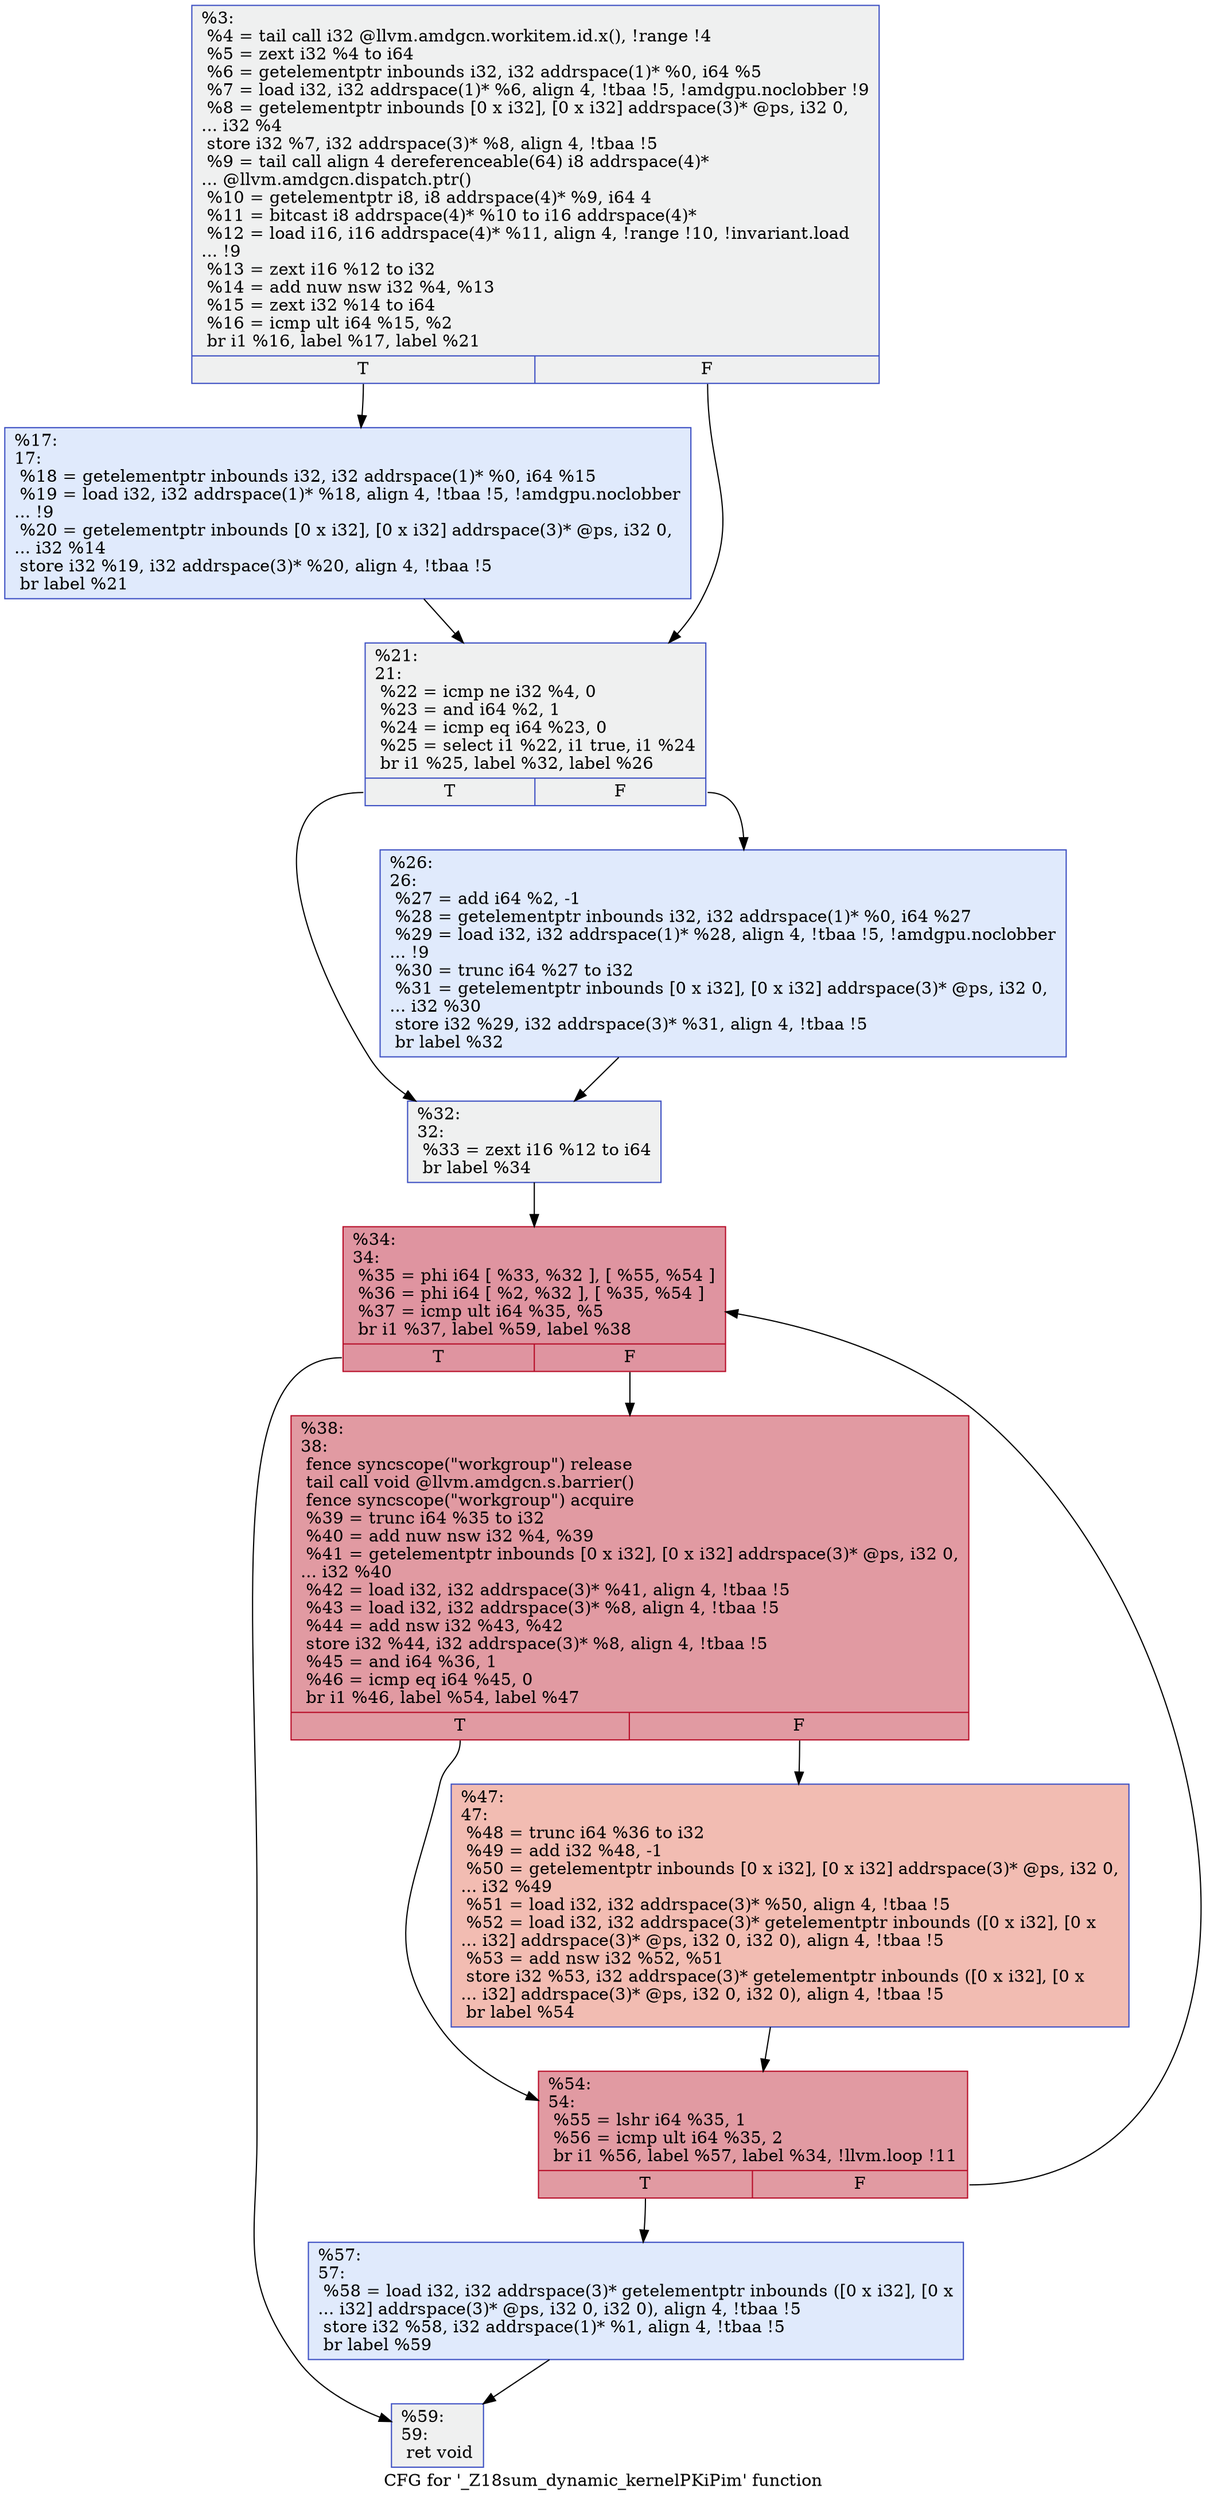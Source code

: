 digraph "CFG for '_Z18sum_dynamic_kernelPKiPim' function" {
	label="CFG for '_Z18sum_dynamic_kernelPKiPim' function";

	Node0x4d80280 [shape=record,color="#3d50c3ff", style=filled, fillcolor="#dbdcde70",label="{%3:\l  %4 = tail call i32 @llvm.amdgcn.workitem.id.x(), !range !4\l  %5 = zext i32 %4 to i64\l  %6 = getelementptr inbounds i32, i32 addrspace(1)* %0, i64 %5\l  %7 = load i32, i32 addrspace(1)* %6, align 4, !tbaa !5, !amdgpu.noclobber !9\l  %8 = getelementptr inbounds [0 x i32], [0 x i32] addrspace(3)* @ps, i32 0,\l... i32 %4\l  store i32 %7, i32 addrspace(3)* %8, align 4, !tbaa !5\l  %9 = tail call align 4 dereferenceable(64) i8 addrspace(4)*\l... @llvm.amdgcn.dispatch.ptr()\l  %10 = getelementptr i8, i8 addrspace(4)* %9, i64 4\l  %11 = bitcast i8 addrspace(4)* %10 to i16 addrspace(4)*\l  %12 = load i16, i16 addrspace(4)* %11, align 4, !range !10, !invariant.load\l... !9\l  %13 = zext i16 %12 to i32\l  %14 = add nuw nsw i32 %4, %13\l  %15 = zext i32 %14 to i64\l  %16 = icmp ult i64 %15, %2\l  br i1 %16, label %17, label %21\l|{<s0>T|<s1>F}}"];
	Node0x4d80280:s0 -> Node0x4d81bb0;
	Node0x4d80280:s1 -> Node0x4d83140;
	Node0x4d81bb0 [shape=record,color="#3d50c3ff", style=filled, fillcolor="#b9d0f970",label="{%17:\l17:                                               \l  %18 = getelementptr inbounds i32, i32 addrspace(1)* %0, i64 %15\l  %19 = load i32, i32 addrspace(1)* %18, align 4, !tbaa !5, !amdgpu.noclobber\l... !9\l  %20 = getelementptr inbounds [0 x i32], [0 x i32] addrspace(3)* @ps, i32 0,\l... i32 %14\l  store i32 %19, i32 addrspace(3)* %20, align 4, !tbaa !5\l  br label %21\l}"];
	Node0x4d81bb0 -> Node0x4d83140;
	Node0x4d83140 [shape=record,color="#3d50c3ff", style=filled, fillcolor="#dbdcde70",label="{%21:\l21:                                               \l  %22 = icmp ne i32 %4, 0\l  %23 = and i64 %2, 1\l  %24 = icmp eq i64 %23, 0\l  %25 = select i1 %22, i1 true, i1 %24\l  br i1 %25, label %32, label %26\l|{<s0>T|<s1>F}}"];
	Node0x4d83140:s0 -> Node0x4d83820;
	Node0x4d83140:s1 -> Node0x4d83870;
	Node0x4d83870 [shape=record,color="#3d50c3ff", style=filled, fillcolor="#b9d0f970",label="{%26:\l26:                                               \l  %27 = add i64 %2, -1\l  %28 = getelementptr inbounds i32, i32 addrspace(1)* %0, i64 %27\l  %29 = load i32, i32 addrspace(1)* %28, align 4, !tbaa !5, !amdgpu.noclobber\l... !9\l  %30 = trunc i64 %27 to i32\l  %31 = getelementptr inbounds [0 x i32], [0 x i32] addrspace(3)* @ps, i32 0,\l... i32 %30\l  store i32 %29, i32 addrspace(3)* %31, align 4, !tbaa !5\l  br label %32\l}"];
	Node0x4d83870 -> Node0x4d83820;
	Node0x4d83820 [shape=record,color="#3d50c3ff", style=filled, fillcolor="#dbdcde70",label="{%32:\l32:                                               \l  %33 = zext i16 %12 to i64\l  br label %34\l}"];
	Node0x4d83820 -> Node0x4d830a0;
	Node0x4d830a0 [shape=record,color="#b70d28ff", style=filled, fillcolor="#b70d2870",label="{%34:\l34:                                               \l  %35 = phi i64 [ %33, %32 ], [ %55, %54 ]\l  %36 = phi i64 [ %2, %32 ], [ %35, %54 ]\l  %37 = icmp ult i64 %35, %5\l  br i1 %37, label %59, label %38\l|{<s0>T|<s1>F}}"];
	Node0x4d830a0:s0 -> Node0x4d84290;
	Node0x4d830a0:s1 -> Node0x4d84320;
	Node0x4d84320 [shape=record,color="#b70d28ff", style=filled, fillcolor="#bb1b2c70",label="{%38:\l38:                                               \l  fence syncscope(\"workgroup\") release\l  tail call void @llvm.amdgcn.s.barrier()\l  fence syncscope(\"workgroup\") acquire\l  %39 = trunc i64 %35 to i32\l  %40 = add nuw nsw i32 %4, %39\l  %41 = getelementptr inbounds [0 x i32], [0 x i32] addrspace(3)* @ps, i32 0,\l... i32 %40\l  %42 = load i32, i32 addrspace(3)* %41, align 4, !tbaa !5\l  %43 = load i32, i32 addrspace(3)* %8, align 4, !tbaa !5\l  %44 = add nsw i32 %43, %42\l  store i32 %44, i32 addrspace(3)* %8, align 4, !tbaa !5\l  %45 = and i64 %36, 1\l  %46 = icmp eq i64 %45, 0\l  br i1 %46, label %54, label %47\l|{<s0>T|<s1>F}}"];
	Node0x4d84320:s0 -> Node0x4d830f0;
	Node0x4d84320:s1 -> Node0x4d84c00;
	Node0x4d84c00 [shape=record,color="#3d50c3ff", style=filled, fillcolor="#e1675170",label="{%47:\l47:                                               \l  %48 = trunc i64 %36 to i32\l  %49 = add i32 %48, -1\l  %50 = getelementptr inbounds [0 x i32], [0 x i32] addrspace(3)* @ps, i32 0,\l... i32 %49\l  %51 = load i32, i32 addrspace(3)* %50, align 4, !tbaa !5\l  %52 = load i32, i32 addrspace(3)* getelementptr inbounds ([0 x i32], [0 x\l... i32] addrspace(3)* @ps, i32 0, i32 0), align 4, !tbaa !5\l  %53 = add nsw i32 %52, %51\l  store i32 %53, i32 addrspace(3)* getelementptr inbounds ([0 x i32], [0 x\l... i32] addrspace(3)* @ps, i32 0, i32 0), align 4, !tbaa !5\l  br label %54\l}"];
	Node0x4d84c00 -> Node0x4d830f0;
	Node0x4d830f0 [shape=record,color="#b70d28ff", style=filled, fillcolor="#bb1b2c70",label="{%54:\l54:                                               \l  %55 = lshr i64 %35, 1\l  %56 = icmp ult i64 %35, 2\l  br i1 %56, label %57, label %34, !llvm.loop !11\l|{<s0>T|<s1>F}}"];
	Node0x4d830f0:s0 -> Node0x4d85560;
	Node0x4d830f0:s1 -> Node0x4d830a0;
	Node0x4d85560 [shape=record,color="#3d50c3ff", style=filled, fillcolor="#b9d0f970",label="{%57:\l57:                                               \l  %58 = load i32, i32 addrspace(3)* getelementptr inbounds ([0 x i32], [0 x\l... i32] addrspace(3)* @ps, i32 0, i32 0), align 4, !tbaa !5\l  store i32 %58, i32 addrspace(1)* %1, align 4, !tbaa !5\l  br label %59\l}"];
	Node0x4d85560 -> Node0x4d84290;
	Node0x4d84290 [shape=record,color="#3d50c3ff", style=filled, fillcolor="#dbdcde70",label="{%59:\l59:                                               \l  ret void\l}"];
}
